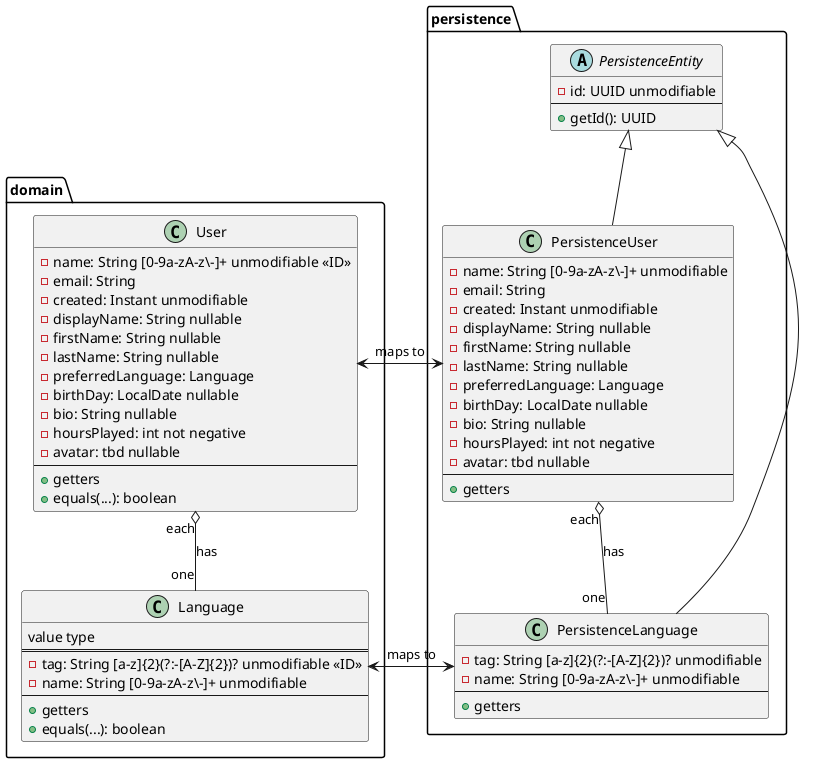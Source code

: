 @startuml

package domain {

    class User {
        {field} - name: String [0-9a-zA-z\-]+ unmodifiable <<ID>>
        {field} - email: String
        {field} - created: Instant unmodifiable
        {field} - displayName: String nullable
        {field} - firstName: String nullable
        {field} - lastName: String nullable
        {field} - preferredLanguage: Language
        {field} - birthDay: LocalDate nullable
        {field} - bio: String nullable
        {field} - hoursPlayed: int not negative
        {field} - avatar: tbd nullable
        ---
        {method}+ getters
        {method}+ equals(...): boolean
    }

    class Language {
        value type
        ===
        {field} - tag: String [a-z]{2}(?:-[A-Z]{2})? unmodifiable <<ID>>
        {field} - name: String [0-9a-zA-z\-]+ unmodifiable
        ---
        {method} + getters
        {method} + equals(...): boolean
    }
}

package persistence {

    abstract class PersistenceEntity {
        {field} - id: UUID unmodifiable
        ---
        {method} + getId(): UUID
    }

    class PersistenceUser {
        {field} - name: String [0-9a-zA-z\-]+ unmodifiable
        {field} - email: String
        {field} - created: Instant unmodifiable
        {field} - displayName: String nullable
        {field} - firstName: String nullable
        {field} - lastName: String nullable
        {field} - preferredLanguage: Language
        {field} - birthDay: LocalDate nullable
        {field} - bio: String nullable
        {field} - hoursPlayed: int not negative
        {field} - avatar: tbd nullable
        ---
        {method}+ getters
    }

    class PersistenceLanguage {
        {field} - tag: String [a-z]{2}(?:-[A-Z]{2})? unmodifiable
        {field} - name: String [0-9a-zA-z\-]+ unmodifiable
        ---
        {method} + getters
    }

}

User "each" o-down- "one" Language:  has

PersistenceEntity <|-- PersistenceUser
PersistenceEntity <|-- PersistenceLanguage
PersistenceUser "each" o-- "one" PersistenceLanguage: has


PersistenceUser <-left-> User: maps to
PersistenceLanguage <-left-> Language: maps to

@enduml